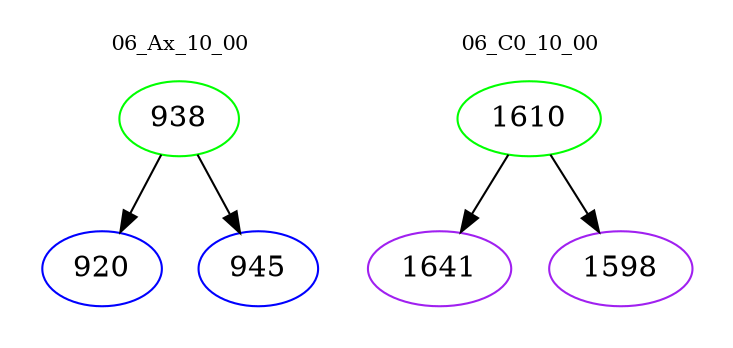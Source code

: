 digraph{
subgraph cluster_0 {
color = white
label = "06_Ax_10_00";
fontsize=10;
T0_938 [label="938", color="green"]
T0_938 -> T0_920 [color="black"]
T0_920 [label="920", color="blue"]
T0_938 -> T0_945 [color="black"]
T0_945 [label="945", color="blue"]
}
subgraph cluster_1 {
color = white
label = "06_C0_10_00";
fontsize=10;
T1_1610 [label="1610", color="green"]
T1_1610 -> T1_1641 [color="black"]
T1_1641 [label="1641", color="purple"]
T1_1610 -> T1_1598 [color="black"]
T1_1598 [label="1598", color="purple"]
}
}
